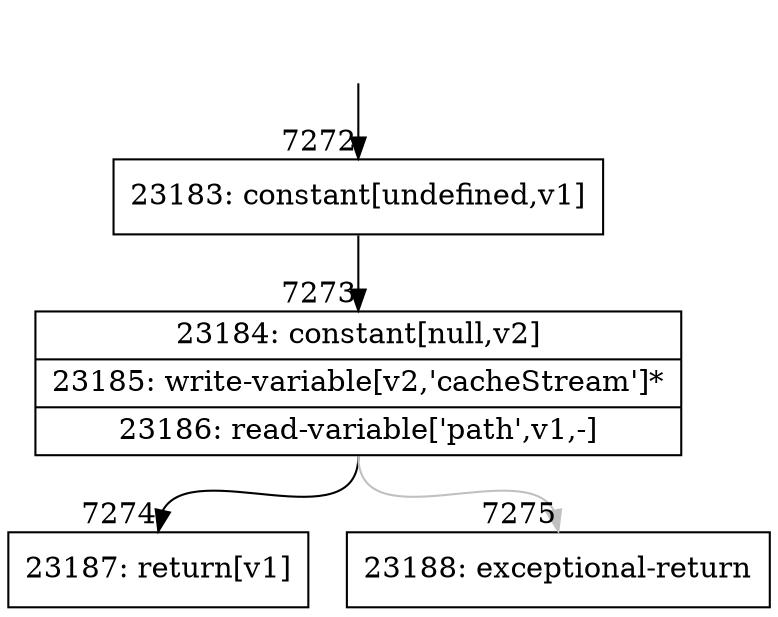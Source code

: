 digraph {
rankdir="TD"
BB_entry672[shape=none,label=""];
BB_entry672 -> BB7272 [tailport=s, headport=n, headlabel="    7272"]
BB7272 [shape=record label="{23183: constant[undefined,v1]}" ] 
BB7272 -> BB7273 [tailport=s, headport=n, headlabel="      7273"]
BB7273 [shape=record label="{23184: constant[null,v2]|23185: write-variable[v2,'cacheStream']*|23186: read-variable['path',v1,-]}" ] 
BB7273 -> BB7274 [tailport=s, headport=n, headlabel="      7274"]
BB7273 -> BB7275 [tailport=s, headport=n, color=gray, headlabel="      7275"]
BB7274 [shape=record label="{23187: return[v1]}" ] 
BB7275 [shape=record label="{23188: exceptional-return}" ] 
//#$~ 4235
}

